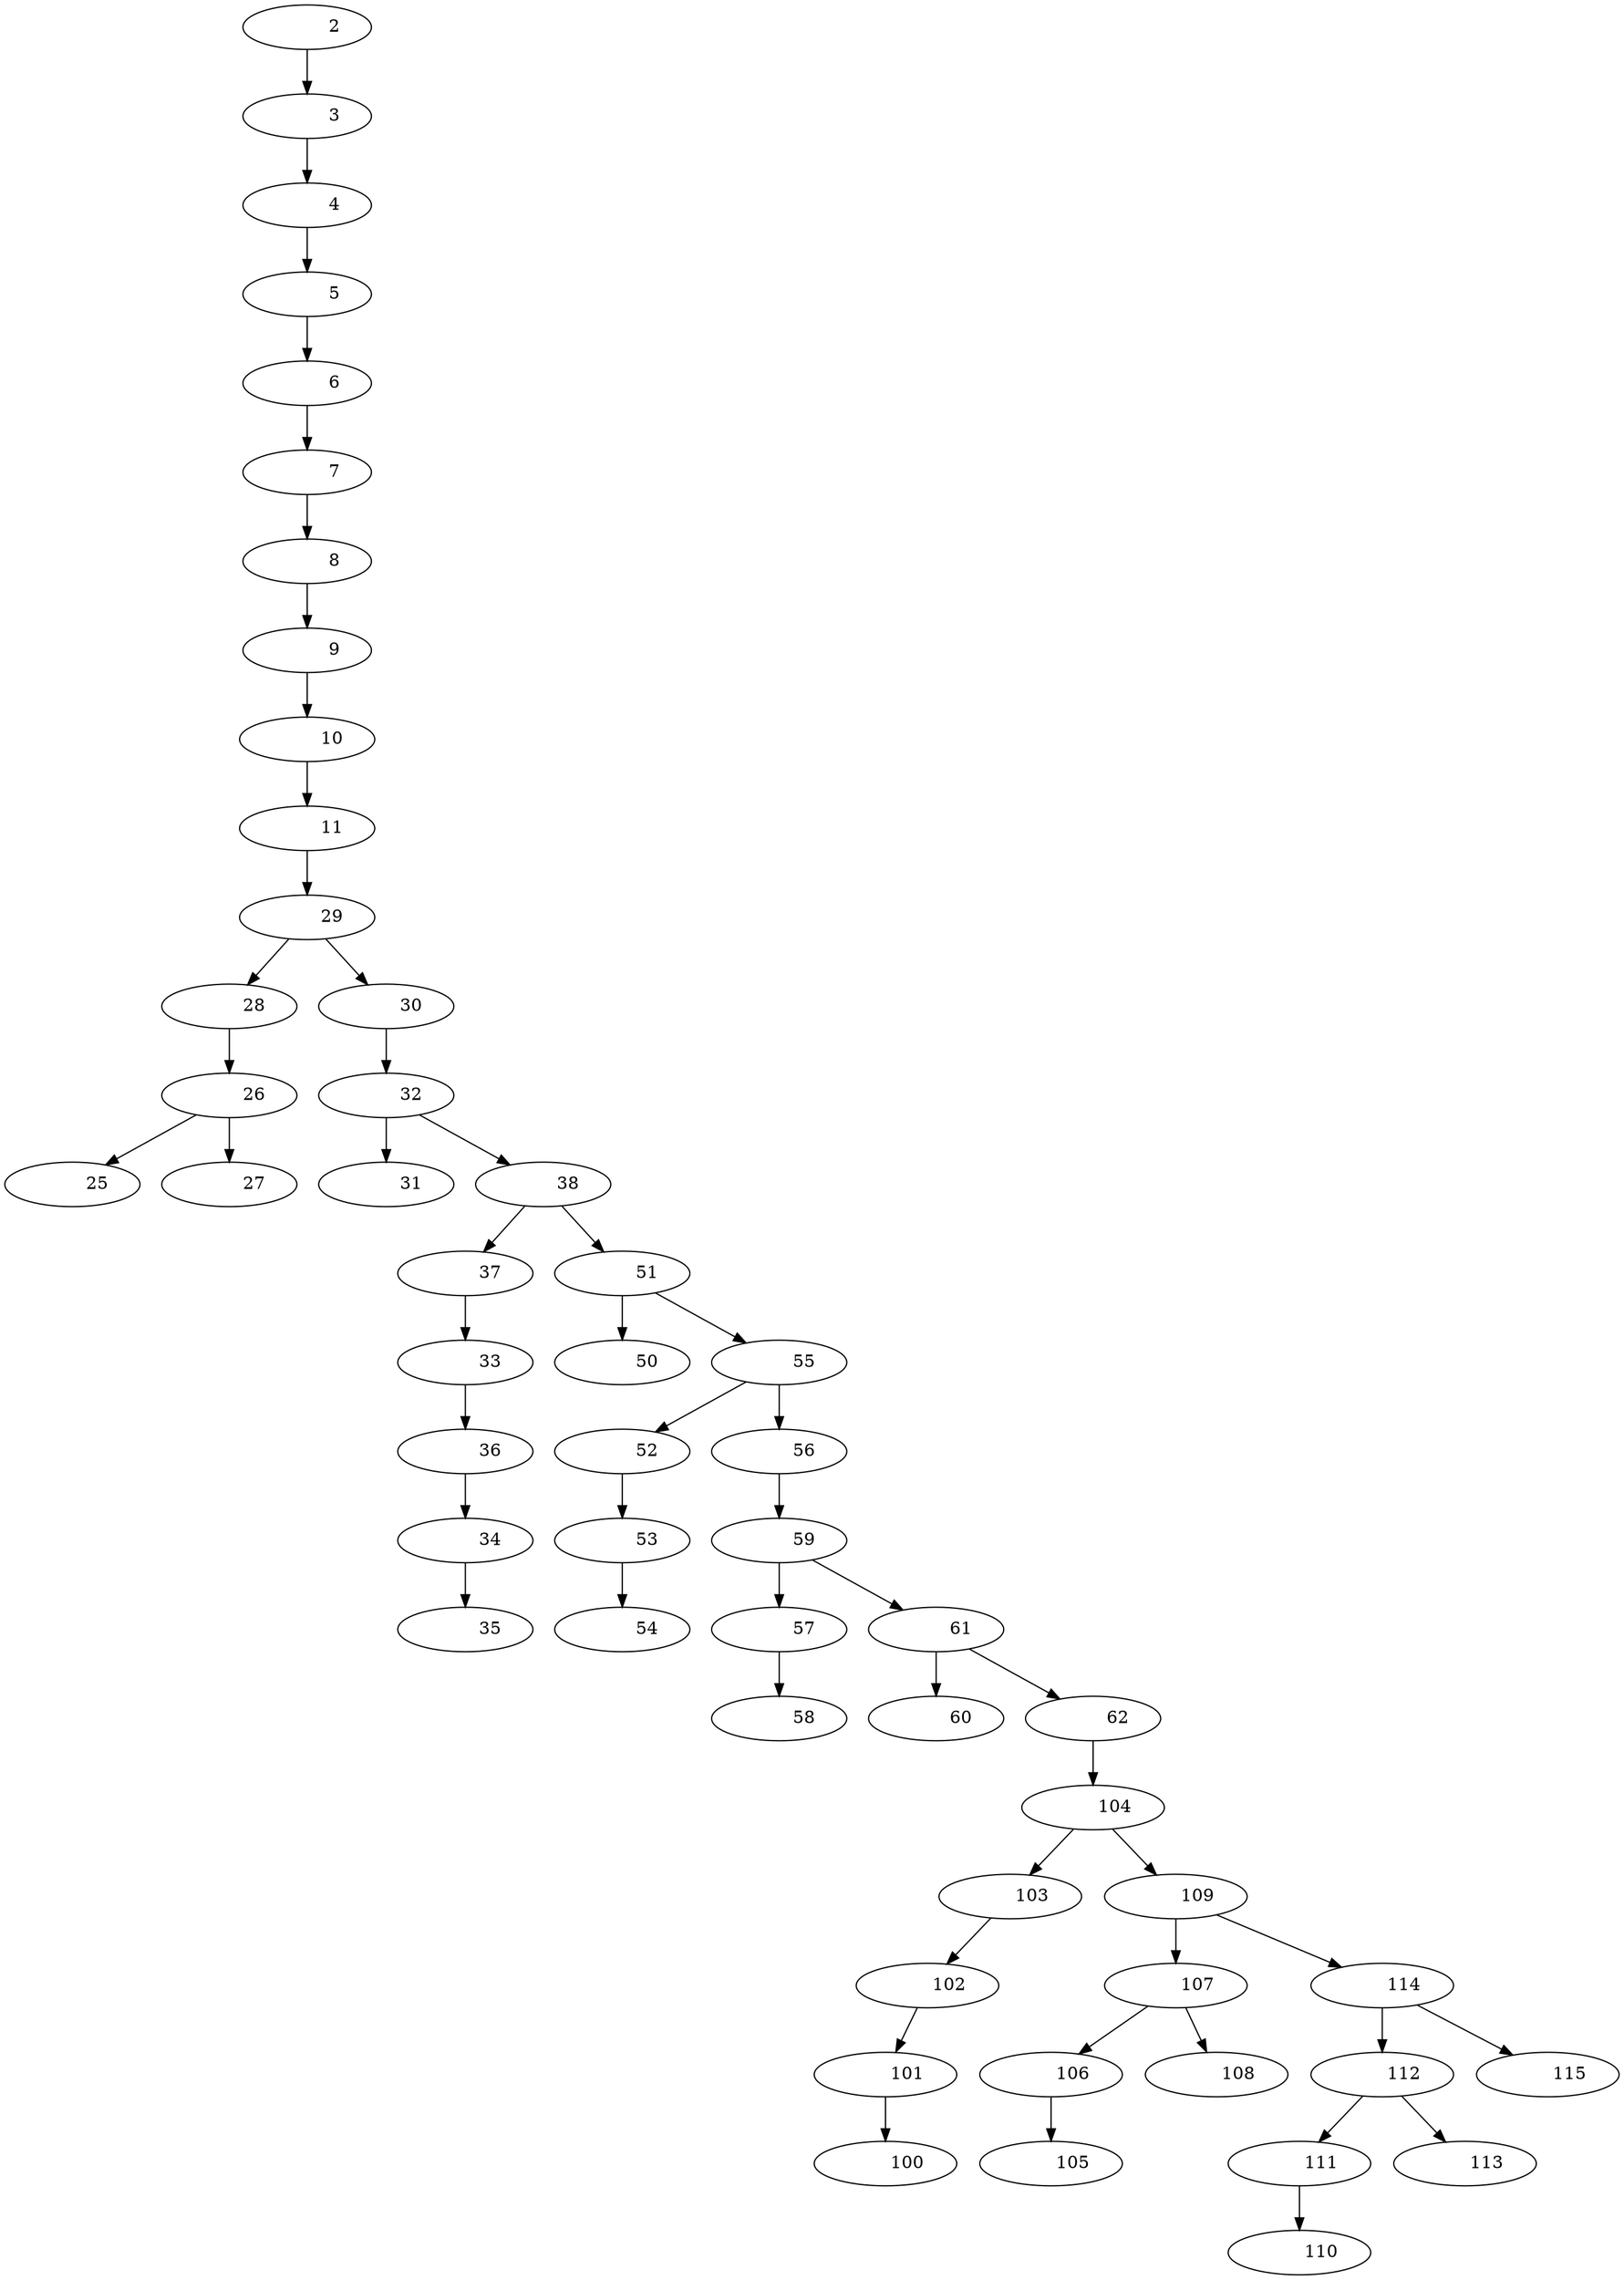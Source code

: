  digraph G {
 "Nodof8e43e12-9d04-4288-6c87-92993fffc438"[label = "           2 "]
 "Nodof8e43e12-9d04-4288-6c87-92993fffc438"->"Nodof4657479-2d78-46ee-5ca5-f51fbf3efbc9"
 "Nodof4657479-2d78-46ee-5ca5-f51fbf3efbc9"[label = "           3 "]
 "Nodof4657479-2d78-46ee-5ca5-f51fbf3efbc9"->"Nodof04b069a-14c5-4de7-5272-d75a79bf6d85"
 "Nodof04b069a-14c5-4de7-5272-d75a79bf6d85"[label = "           4 "]
 "Nodof04b069a-14c5-4de7-5272-d75a79bf6d85"->"Nodob1070be2-f891-4dcb-737e-2e4d576fd737"
 "Nodob1070be2-f891-4dcb-737e-2e4d576fd737"[label = "           5 "]
 "Nodob1070be2-f891-4dcb-737e-2e4d576fd737"->"Nodoab3614f7-9096-419e-42af-e2f79dfb1ba9"
 "Nodoab3614f7-9096-419e-42af-e2f79dfb1ba9"[label = "           6 "]
 "Nodoab3614f7-9096-419e-42af-e2f79dfb1ba9"->"Nodo52b0c8aa-800a-4ab8-6e11-cbdabc6595b6"
 "Nodo52b0c8aa-800a-4ab8-6e11-cbdabc6595b6"[label = "           7 "]
 "Nodo52b0c8aa-800a-4ab8-6e11-cbdabc6595b6"->"Nodofee357ba-297e-4aea-53a7-256abeedb585"
 "Nodofee357ba-297e-4aea-53a7-256abeedb585"[label = "           8 "]
 "Nodofee357ba-297e-4aea-53a7-256abeedb585"->"Nodob10cfed6-3ff0-468a-6e8a-1cffffc59f29"
 "Nodob10cfed6-3ff0-468a-6e8a-1cffffc59f29"[label = "           9 "]
 "Nodob10cfed6-3ff0-468a-6e8a-1cffffc59f29"->"Nodo7f905947-efe0-46b4-67aa-1fa3f9bd9299"
 "Nodo7f905947-efe0-46b4-67aa-1fa3f9bd9299"[label = "          10 "]
 "Nodo7f905947-efe0-46b4-67aa-1fa3f9bd9299"->"Nodo799fa156-85a8-4b75-4652-c0a37e4f5795"
 "Nodo799fa156-85a8-4b75-4652-c0a37e4f5795"[label = "          11 "]
 "Nodo799fa156-85a8-4b75-4652-c0a37e4f5795"->"Nodofbb576e9-d852-495b-6e45-542e75dd92b9"
 "Nodofbb576e9-d852-495b-6e45-542e75dd92b9"[label = "          29 "]
 "Nodofbb576e9-d852-495b-6e45-542e75dd92b9"->"Nodo7a9bf37e-4c6e-4e9c-6ce0-f1e25fb5fa27"
 "Nodofbb576e9-d852-495b-6e45-542e75dd92b9"->"Nodob5aeab9b-4cfb-4b71-7b4e-de47f4fc8712"
 "Nodo7a9bf37e-4c6e-4e9c-6ce0-f1e25fb5fa27"[label = "          28 "]
 "Nodo7a9bf37e-4c6e-4e9c-6ce0-f1e25fb5fa27"->"Nodof2addf40-88f7-4310-6094-64e9fff3aa78"
 "Nodof2addf40-88f7-4310-6094-64e9fff3aa78"[label = "          26 "]
 "Nodof2addf40-88f7-4310-6094-64e9fff3aa78"->"Nodofbf806d9-6e22-483e-4b8e-3e3a5f1dc29b"
 "Nodof2addf40-88f7-4310-6094-64e9fff3aa78"->"Nodofb0bb91b-2de7-433d-4747-7d847cce8f10"
 "Nodofbf806d9-6e22-483e-4b8e-3e3a5f1dc29b"[label = "          25 "]
 "Nodofb0bb91b-2de7-433d-4747-7d847cce8f10"[label = "          27 "]
 "Nodob5aeab9b-4cfb-4b71-7b4e-de47f4fc8712"[label = "          30 "]
 "Nodob5aeab9b-4cfb-4b71-7b4e-de47f4fc8712"->"Nodob1a04454-bf63-4615-69e3-5a72fe77693c"
 "Nodob1a04454-bf63-4615-69e3-5a72fe77693c"[label = "          32 "]
 "Nodob1a04454-bf63-4615-69e3-5a72fe77693c"->"Nodoe06aee6b-da8f-49c3-77a8-4eaaf9fdc8ce"
 "Nodob1a04454-bf63-4615-69e3-5a72fe77693c"->"Nodod3393547-ba48-4eee-7d49-7d18f6fb06d1"
 "Nodoe06aee6b-da8f-49c3-77a8-4eaaf9fdc8ce"[label = "          31 "]
 "Nodod3393547-ba48-4eee-7d49-7d18f6fb06d1"[label = "          38 "]
 "Nodod3393547-ba48-4eee-7d49-7d18f6fb06d1"->"Nodof4fad081-46c8-4272-6250-fab2ffef0b41"
 "Nodod3393547-ba48-4eee-7d49-7d18f6fb06d1"->"Nodo766bf0e1-cc85-4083-6071-ac31f7ff41ec"
 "Nodof4fad081-46c8-4272-6250-fab2ffef0b41"[label = "          37 "]
 "Nodof4fad081-46c8-4272-6250-fab2ffef0b41"->"Nodo61f8b0de-7ea9-409e-4160-8c9c9fff8e4e"
 "Nodo61f8b0de-7ea9-409e-4160-8c9c9fff8e4e"[label = "          33 "]
 "Nodo61f8b0de-7ea9-409e-4160-8c9c9fff8e4e"->"Nodofaec50c5-2a58-4be8-6b27-9671fbc797c8"
 "Nodofaec50c5-2a58-4be8-6b27-9671fbc797c8"[label = "          36 "]
 "Nodofaec50c5-2a58-4be8-6b27-9671fbc797c8"->"Nodod32c3f2b-1849-470d-5567-de0a36ed44b0"
 "Nodod32c3f2b-1849-470d-5567-de0a36ed44b0"[label = "          34 "]
 "Nodod32c3f2b-1849-470d-5567-de0a36ed44b0"->"Nododda8ad6c-1712-4f60-4b6e-0703bf7fcd9d"
 "Nododda8ad6c-1712-4f60-4b6e-0703bf7fcd9d"[label = "          35 "]
 "Nodo766bf0e1-cc85-4083-6071-ac31f7ff41ec"[label = "          51 "]
 "Nodo766bf0e1-cc85-4083-6071-ac31f7ff41ec"->"Nodob869b7f2-f993-464f-62a7-c661bf9f6bde"
 "Nodo766bf0e1-cc85-4083-6071-ac31f7ff41ec"->"Nodof84b992a-f39d-4678-489e-db3dfdbe5a1a"
 "Nodob869b7f2-f993-464f-62a7-c661bf9f6bde"[label = "          50 "]
 "Nodof84b992a-f39d-4678-489e-db3dfdbe5a1a"[label = "          55 "]
 "Nodof84b992a-f39d-4678-489e-db3dfdbe5a1a"->"Nodo98fd8a24-cd2d-440c-59c8-3e216afb3b1e"
 "Nodof84b992a-f39d-4678-489e-db3dfdbe5a1a"->"Nodo6e21ff60-f9ef-4b27-43b2-2893df75728e"
 "Nodo98fd8a24-cd2d-440c-59c8-3e216afb3b1e"[label = "          52 "]
 "Nodo98fd8a24-cd2d-440c-59c8-3e216afb3b1e"->"Nodoea1ffd41-dd6b-4f9f-5f0b-f347ef9eaebb"
 "Nodoea1ffd41-dd6b-4f9f-5f0b-f347ef9eaebb"[label = "          53 "]
 "Nodoea1ffd41-dd6b-4f9f-5f0b-f347ef9eaebb"->"Nodo975c4c2b-ff9b-4b53-4615-13ffb7fb1f86"
 "Nodo975c4c2b-ff9b-4b53-4615-13ffb7fb1f86"[label = "          54 "]
 "Nodo6e21ff60-f9ef-4b27-43b2-2893df75728e"[label = "          56 "]
 "Nodo6e21ff60-f9ef-4b27-43b2-2893df75728e"->"Nodod2e17c11-24f7-4842-4797-5dc37fab6e1b"
 "Nodod2e17c11-24f7-4842-4797-5dc37fab6e1b"[label = "          59 "]
 "Nodod2e17c11-24f7-4842-4797-5dc37fab6e1b"->"Nodobc18369e-0271-4a68-6448-cd7aff6eb836"
 "Nodod2e17c11-24f7-4842-4797-5dc37fab6e1b"->"Nodo37fbd791-78a3-4b62-75ad-f287fefcdb3f"
 "Nodobc18369e-0271-4a68-6448-cd7aff6eb836"[label = "          57 "]
 "Nodobc18369e-0271-4a68-6448-cd7aff6eb836"->"Nodocb3d29a1-8317-4d39-6999-3078efffed15"
 "Nodocb3d29a1-8317-4d39-6999-3078efffed15"[label = "          58 "]
 "Nodo37fbd791-78a3-4b62-75ad-f287fefcdb3f"[label = "          61 "]
 "Nodo37fbd791-78a3-4b62-75ad-f287fefcdb3f"->"Nodod13d7358-9571-4a9a-58b9-8af5fadf1b68"
 "Nodo37fbd791-78a3-4b62-75ad-f287fefcdb3f"->"Nodoc0526b2b-6b7d-4241-6f90-a724fd757f66"
 "Nodod13d7358-9571-4a9a-58b9-8af5fadf1b68"[label = "          60 "]
 "Nodoc0526b2b-6b7d-4241-6f90-a724fd757f66"[label = "          62 "]
 "Nodoc0526b2b-6b7d-4241-6f90-a724fd757f66"->"Nodoe9fc2d71-c24d-4477-458a-a085c3770b7e"
 "Nodoe9fc2d71-c24d-4477-458a-a085c3770b7e"[label = "         104 "]
 "Nodoe9fc2d71-c24d-4477-458a-a085c3770b7e"->"Nodobe8800be-ea43-454e-57e6-6237cfdf5ec6"
 "Nodoe9fc2d71-c24d-4477-458a-a085c3770b7e"->"Nodod9524e2c-123a-492f-5d76-012affafe7ae"
 "Nodobe8800be-ea43-454e-57e6-6237cfdf5ec6"[label = "         103 "]
 "Nodobe8800be-ea43-454e-57e6-6237cfdf5ec6"->"Nodof004f768-406e-4fd2-4fbf-1881f977cb10"
 "Nodof004f768-406e-4fd2-4fbf-1881f977cb10"[label = "         102 "]
 "Nodof004f768-406e-4fd2-4fbf-1881f977cb10"->"Nodofece9c42-526e-445c-6de9-271cfdcffd93"
 "Nodofece9c42-526e-445c-6de9-271cfdcffd93"[label = "         101 "]
 "Nodofece9c42-526e-445c-6de9-271cfdcffd93"->"Nododaf8c724-3892-4c1d-6c39-aaf37532180e"
 "Nododaf8c724-3892-4c1d-6c39-aaf37532180e"[label = "         100 "]
 "Nodod9524e2c-123a-492f-5d76-012affafe7ae"[label = "         109 "]
 "Nodod9524e2c-123a-492f-5d76-012affafe7ae"->"Nododbc91fa2-133c-4ab8-7102-9885fdb14943"
 "Nodod9524e2c-123a-492f-5d76-012affafe7ae"->"Nododec7487a-a070-4a76-4866-c2d0f6ff4a7d"
 "Nododbc91fa2-133c-4ab8-7102-9885fdb14943"[label = "         107 "]
 "Nododbc91fa2-133c-4ab8-7102-9885fdb14943"->"Nodofbc9bafe-d5b4-4e06-4f18-ef3c3fe18ca6"
 "Nododbc91fa2-133c-4ab8-7102-9885fdb14943"->"Nodof40ddb0a-3fbd-4324-5c52-40909fdfd3de"
 "Nodofbc9bafe-d5b4-4e06-4f18-ef3c3fe18ca6"[label = "         106 "]
 "Nodofbc9bafe-d5b4-4e06-4f18-ef3c3fe18ca6"->"Nodoec344e8e-80d8-4521-7f30-593fffbfcfec"
 "Nodoec344e8e-80d8-4521-7f30-593fffbfcfec"[label = "         105 "]
 "Nodof40ddb0a-3fbd-4324-5c52-40909fdfd3de"[label = "         108 "]
 "Nododec7487a-a070-4a76-4866-c2d0f6ff4a7d"[label = "         114 "]
 "Nododec7487a-a070-4a76-4866-c2d0f6ff4a7d"->"Nodoe3fff9b5-ae74-4428-5256-3b1cfbf5b4ea"
 "Nododec7487a-a070-4a76-4866-c2d0f6ff4a7d"->"Nodo7660c52f-0833-4fcc-5a3e-23c8aeedc206"
 "Nodoe3fff9b5-ae74-4428-5256-3b1cfbf5b4ea"[label = "         112 "]
 "Nodoe3fff9b5-ae74-4428-5256-3b1cfbf5b4ea"->"Nodoeb57139c-81c9-4577-51f3-6b0375abeebc"
 "Nodoe3fff9b5-ae74-4428-5256-3b1cfbf5b4ea"->"Nodof29f5beb-bb7f-4a14-4f23-2d80fc8d0c53"
 "Nodoeb57139c-81c9-4577-51f3-6b0375abeebc"[label = "         111 "]
 "Nodoeb57139c-81c9-4577-51f3-6b0375abeebc"->"Nodof7e2cb6d-246d-4920-5266-f452efb3b334"
 "Nodof7e2cb6d-246d-4920-5266-f452efb3b334"[label = "         110 "]
 "Nodof29f5beb-bb7f-4a14-4f23-2d80fc8d0c53"[label = "         113 "]
 "Nodo7660c52f-0833-4fcc-5a3e-23c8aeedc206"[label = "         115 "]
 }
